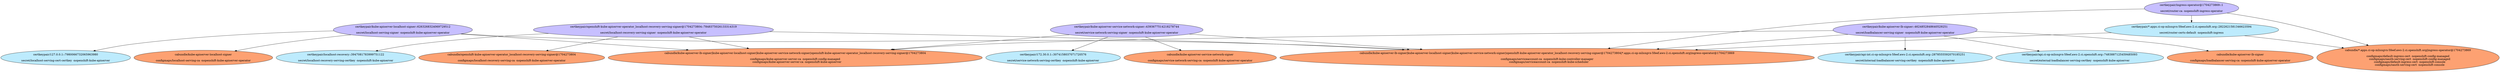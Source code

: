 digraph "OpenShift Certificates" {
  // Node definitions.
  0 [
    label="certkeypair/kube-apiserver-localhost-signer::6263268324069729512\n\nsecret/localhost-serving-signer -nopenshift-kube-apiserver-operator\n"
    style=filled
    fillcolor="#c7bfff"
  ];
  1 [
    label="certkeypair/openshift-kube-apiserver-operator_localhost-recovery-serving-signer@1704273804::7848375026133314319\n\nsecret/localhost-recovery-serving-signer -nopenshift-kube-apiserver-operator\n"
    style=filled
    fillcolor="#c7bfff"
  ];
  2 [
    label="certkeypair/localhost-recovery::3947081783999751122\n\nsecret/localhost-recovery-serving-certkey -nopenshift-kube-apiserver\n"
    style=filled
    fillcolor="#bdebfd"
  ];
  3 [
    label="certkeypair/kube-apiserver-service-network-signer::4393677514218278744\n\nsecret/service-network-serving-signer -nopenshift-kube-apiserver-operator\n"
    style=filled
    fillcolor="#c7bfff"
  ];
  4 [
    label="certkeypair/172.30.0.1::3074158037071720576\n\nsecret/service-network-serving-certkey -nopenshift-kube-apiserver\n"
    style=filled
    fillcolor="#bdebfd"
  ];
  5 [
    label="certkeypair/kube-apiserver-lb-signer::4624852848640529251\n\nsecret/loadbalancer-serving-signer -nopenshift-kube-apiserver-operator\n"
    style=filled
    fillcolor="#c7bfff"
  ];
  6 [
    label="certkeypair/api-int.ci-op-mlisxgvx-5feef.aws-2.ci.openshift.org::2878555592070185251\n\nsecret/internal-loadbalancer-serving-certkey -nopenshift-kube-apiserver\n"
    style=filled
    fillcolor="#bdebfd"
  ];
  7 [
    label="certkeypair/api.ci-op-mlisxgvx-5feef.aws-2.ci.openshift.org::7483887125459485093\n\nsecret/external-loadbalancer-serving-certkey -nopenshift-kube-apiserver\n"
    style=filled
    fillcolor="#bdebfd"
  ];
  8 [
    label="certkeypair/127.0.0.1::7980066732065963980\n\nsecret/localhost-serving-cert-certkey -nopenshift-kube-apiserver\n"
    style=filled
    fillcolor="#bdebfd"
  ];
  9 [
    label="certkeypair/*.apps.ci-op-mlisxgvx-5feef.aws-2.ci.openshift.org::2822621581346623594\n\nsecret/router-certs-default -nopenshift-ingress\n"
    style=filled
    fillcolor="#bdebfd"
  ];
  10 [
    label="certkeypair/ingress-operator@1704273869::1\n\nsecret/router-ca -nopenshift-ingress-operator\n"
    style=filled
    fillcolor="#c7bfff"
  ];
  11 [
    label="cabundle/kube-apiserver-localhost-signer\n\nconfigmaps/localhost-serving-ca -nopenshift-kube-apiserver-operator\n"
    style=filled
    fillcolor="#fda172"
  ];
  12 [
    label="cabundle/kube-apiserver-lb-signer|kube-apiserver-localhost-signer|kube-apiserver-service-network-signer|openshift-kube-apiserver-operator_localhost-recovery-serving-signer@1704273804\n\nconfigmaps/kube-apiserver-server-ca -nopenshift-config-managed\n    configmaps/kube-apiserver-server-ca -nopenshift-kube-apiserver\n"
    style=filled
    fillcolor="#fda172"
  ];
  13 [
    label="cabundle/openshift-kube-apiserver-operator_localhost-recovery-serving-signer@1704273804\n\nconfigmaps/localhost-recovery-serving-ca -nopenshift-kube-apiserver-operator\n"
    style=filled
    fillcolor="#fda172"
  ];
  14 [
    label="cabundle/kube-apiserver-service-network-signer\n\nconfigmaps/service-network-serving-ca -nopenshift-kube-apiserver-operator\n"
    style=filled
    fillcolor="#fda172"
  ];
  15 [
    label="cabundle/kube-apiserver-lb-signer\n\nconfigmaps/loadbalancer-serving-ca -nopenshift-kube-apiserver-operator\n"
    style=filled
    fillcolor="#fda172"
  ];
  16 [
    label="cabundle/kube-apiserver-lb-signer|kube-apiserver-localhost-signer|kube-apiserver-service-network-signer|openshift-kube-apiserver-operator_localhost-recovery-serving-signer@1704273804|*.apps.ci-op-mlisxgvx-5feef.aws-2.ci.openshift.org|ingress-operator@1704273869\n\nconfigmaps/serviceaccount-ca -nopenshift-kube-controller-manager\n    configmaps/serviceaccount-ca -nopenshift-kube-scheduler\n"
    style=filled
    fillcolor="#fda172"
  ];
  17 [
    label="cabundle/*.apps.ci-op-mlisxgvx-5feef.aws-2.ci.openshift.org|ingress-operator@1704273869\n\nconfigmaps/default-ingress-cert -nopenshift-config-managed\n    configmaps/oauth-serving-cert -nopenshift-config-managed\n    configmaps/default-ingress-cert -nopenshift-console\n    configmaps/oauth-serving-cert -nopenshift-console\n"
    style=filled
    fillcolor="#fda172"
  ];

  // Edge definitions.
  0 -> 8;
  0 -> 11;
  0 -> 12;
  0 -> 16;
  1 -> 2;
  1 -> 12;
  1 -> 13;
  1 -> 16;
  3 -> 4;
  3 -> 12;
  3 -> 14;
  3 -> 16;
  5 -> 6;
  5 -> 7;
  5 -> 12;
  5 -> 15;
  5 -> 16;
  9 -> 16;
  9 -> 17;
  10 -> 9;
  10 -> 16;
  10 -> 17;
}